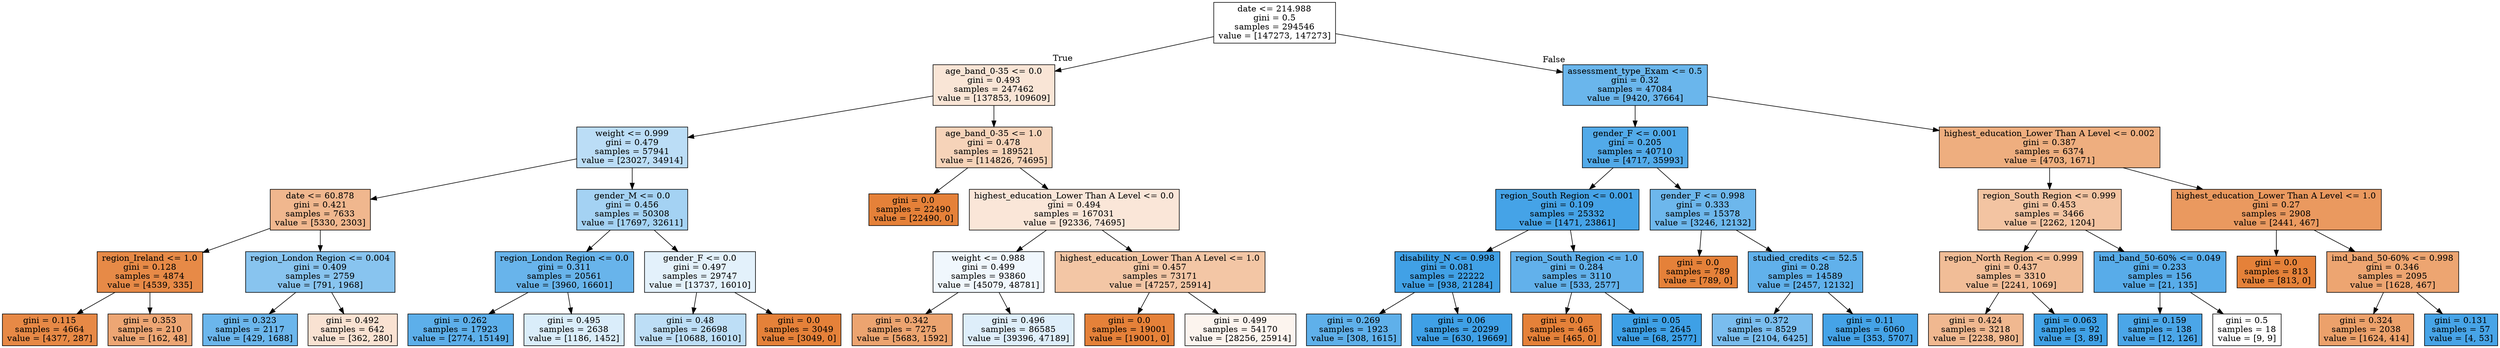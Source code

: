 digraph Tree {
node [shape=box, style="filled", color="black"] ;
0 [label="date <= 214.988\ngini = 0.5\nsamples = 294546\nvalue = [147273, 147273]", fillcolor="#e5813900"] ;
1 [label="age_band_0-35 <= 0.0\ngini = 0.493\nsamples = 247462\nvalue = [137853, 109609]", fillcolor="#e5813934"] ;
0 -> 1 [labeldistance=2.5, labelangle=45, headlabel="True"] ;
2 [label="weight <= 0.999\ngini = 0.479\nsamples = 57941\nvalue = [23027, 34914]", fillcolor="#399de557"] ;
1 -> 2 ;
3 [label="date <= 60.878\ngini = 0.421\nsamples = 7633\nvalue = [5330, 2303]", fillcolor="#e5813991"] ;
2 -> 3 ;
4 [label="region_Ireland <= 1.0\ngini = 0.128\nsamples = 4874\nvalue = [4539, 335]", fillcolor="#e58139ec"] ;
3 -> 4 ;
5 [label="gini = 0.115\nsamples = 4664\nvalue = [4377, 287]", fillcolor="#e58139ee"] ;
4 -> 5 ;
6 [label="gini = 0.353\nsamples = 210\nvalue = [162, 48]", fillcolor="#e58139b3"] ;
4 -> 6 ;
7 [label="region_London Region <= 0.004\ngini = 0.409\nsamples = 2759\nvalue = [791, 1968]", fillcolor="#399de599"] ;
3 -> 7 ;
8 [label="gini = 0.323\nsamples = 2117\nvalue = [429, 1688]", fillcolor="#399de5be"] ;
7 -> 8 ;
9 [label="gini = 0.492\nsamples = 642\nvalue = [362, 280]", fillcolor="#e581393a"] ;
7 -> 9 ;
10 [label="gender_M <= 0.0\ngini = 0.456\nsamples = 50308\nvalue = [17697, 32611]", fillcolor="#399de575"] ;
2 -> 10 ;
11 [label="region_London Region <= 0.0\ngini = 0.311\nsamples = 20561\nvalue = [3960, 16601]", fillcolor="#399de5c2"] ;
10 -> 11 ;
12 [label="gini = 0.262\nsamples = 17923\nvalue = [2774, 15149]", fillcolor="#399de5d0"] ;
11 -> 12 ;
13 [label="gini = 0.495\nsamples = 2638\nvalue = [1186, 1452]", fillcolor="#399de52f"] ;
11 -> 13 ;
14 [label="gender_F <= 0.0\ngini = 0.497\nsamples = 29747\nvalue = [13737, 16010]", fillcolor="#399de524"] ;
10 -> 14 ;
15 [label="gini = 0.48\nsamples = 26698\nvalue = [10688, 16010]", fillcolor="#399de555"] ;
14 -> 15 ;
16 [label="gini = 0.0\nsamples = 3049\nvalue = [3049, 0]", fillcolor="#e58139ff"] ;
14 -> 16 ;
17 [label="age_band_0-35 <= 1.0\ngini = 0.478\nsamples = 189521\nvalue = [114826, 74695]", fillcolor="#e5813959"] ;
1 -> 17 ;
18 [label="gini = 0.0\nsamples = 22490\nvalue = [22490, 0]", fillcolor="#e58139ff"] ;
17 -> 18 ;
19 [label="highest_education_Lower Than A Level <= 0.0\ngini = 0.494\nsamples = 167031\nvalue = [92336, 74695]", fillcolor="#e5813931"] ;
17 -> 19 ;
20 [label="weight <= 0.988\ngini = 0.499\nsamples = 93860\nvalue = [45079, 48781]", fillcolor="#399de513"] ;
19 -> 20 ;
21 [label="gini = 0.342\nsamples = 7275\nvalue = [5683, 1592]", fillcolor="#e58139b8"] ;
20 -> 21 ;
22 [label="gini = 0.496\nsamples = 86585\nvalue = [39396, 47189]", fillcolor="#399de52a"] ;
20 -> 22 ;
23 [label="highest_education_Lower Than A Level <= 1.0\ngini = 0.457\nsamples = 73171\nvalue = [47257, 25914]", fillcolor="#e5813973"] ;
19 -> 23 ;
24 [label="gini = 0.0\nsamples = 19001\nvalue = [19001, 0]", fillcolor="#e58139ff"] ;
23 -> 24 ;
25 [label="gini = 0.499\nsamples = 54170\nvalue = [28256, 25914]", fillcolor="#e5813915"] ;
23 -> 25 ;
26 [label="assessment_type_Exam <= 0.5\ngini = 0.32\nsamples = 47084\nvalue = [9420, 37664]", fillcolor="#399de5bf"] ;
0 -> 26 [labeldistance=2.5, labelangle=-45, headlabel="False"] ;
27 [label="gender_F <= 0.001\ngini = 0.205\nsamples = 40710\nvalue = [4717, 35993]", fillcolor="#399de5de"] ;
26 -> 27 ;
28 [label="region_South Region <= 0.001\ngini = 0.109\nsamples = 25332\nvalue = [1471, 23861]", fillcolor="#399de5ef"] ;
27 -> 28 ;
29 [label="disability_N <= 0.998\ngini = 0.081\nsamples = 22222\nvalue = [938, 21284]", fillcolor="#399de5f4"] ;
28 -> 29 ;
30 [label="gini = 0.269\nsamples = 1923\nvalue = [308, 1615]", fillcolor="#399de5ce"] ;
29 -> 30 ;
31 [label="gini = 0.06\nsamples = 20299\nvalue = [630, 19669]", fillcolor="#399de5f7"] ;
29 -> 31 ;
32 [label="region_South Region <= 1.0\ngini = 0.284\nsamples = 3110\nvalue = [533, 2577]", fillcolor="#399de5ca"] ;
28 -> 32 ;
33 [label="gini = 0.0\nsamples = 465\nvalue = [465, 0]", fillcolor="#e58139ff"] ;
32 -> 33 ;
34 [label="gini = 0.05\nsamples = 2645\nvalue = [68, 2577]", fillcolor="#399de5f8"] ;
32 -> 34 ;
35 [label="gender_F <= 0.998\ngini = 0.333\nsamples = 15378\nvalue = [3246, 12132]", fillcolor="#399de5bb"] ;
27 -> 35 ;
36 [label="gini = 0.0\nsamples = 789\nvalue = [789, 0]", fillcolor="#e58139ff"] ;
35 -> 36 ;
37 [label="studied_credits <= 52.5\ngini = 0.28\nsamples = 14589\nvalue = [2457, 12132]", fillcolor="#399de5cb"] ;
35 -> 37 ;
38 [label="gini = 0.372\nsamples = 8529\nvalue = [2104, 6425]", fillcolor="#399de5ab"] ;
37 -> 38 ;
39 [label="gini = 0.11\nsamples = 6060\nvalue = [353, 5707]", fillcolor="#399de5ef"] ;
37 -> 39 ;
40 [label="highest_education_Lower Than A Level <= 0.002\ngini = 0.387\nsamples = 6374\nvalue = [4703, 1671]", fillcolor="#e58139a4"] ;
26 -> 40 ;
41 [label="region_South Region <= 0.999\ngini = 0.453\nsamples = 3466\nvalue = [2262, 1204]", fillcolor="#e5813977"] ;
40 -> 41 ;
42 [label="region_North Region <= 0.999\ngini = 0.437\nsamples = 3310\nvalue = [2241, 1069]", fillcolor="#e5813985"] ;
41 -> 42 ;
43 [label="gini = 0.424\nsamples = 3218\nvalue = [2238, 980]", fillcolor="#e581398f"] ;
42 -> 43 ;
44 [label="gini = 0.063\nsamples = 92\nvalue = [3, 89]", fillcolor="#399de5f6"] ;
42 -> 44 ;
45 [label="imd_band_50-60% <= 0.049\ngini = 0.233\nsamples = 156\nvalue = [21, 135]", fillcolor="#399de5d7"] ;
41 -> 45 ;
46 [label="gini = 0.159\nsamples = 138\nvalue = [12, 126]", fillcolor="#399de5e7"] ;
45 -> 46 ;
47 [label="gini = 0.5\nsamples = 18\nvalue = [9, 9]", fillcolor="#e5813900"] ;
45 -> 47 ;
48 [label="highest_education_Lower Than A Level <= 1.0\ngini = 0.27\nsamples = 2908\nvalue = [2441, 467]", fillcolor="#e58139ce"] ;
40 -> 48 ;
49 [label="gini = 0.0\nsamples = 813\nvalue = [813, 0]", fillcolor="#e58139ff"] ;
48 -> 49 ;
50 [label="imd_band_50-60% <= 0.998\ngini = 0.346\nsamples = 2095\nvalue = [1628, 467]", fillcolor="#e58139b6"] ;
48 -> 50 ;
51 [label="gini = 0.324\nsamples = 2038\nvalue = [1624, 414]", fillcolor="#e58139be"] ;
50 -> 51 ;
52 [label="gini = 0.131\nsamples = 57\nvalue = [4, 53]", fillcolor="#399de5ec"] ;
50 -> 52 ;
}